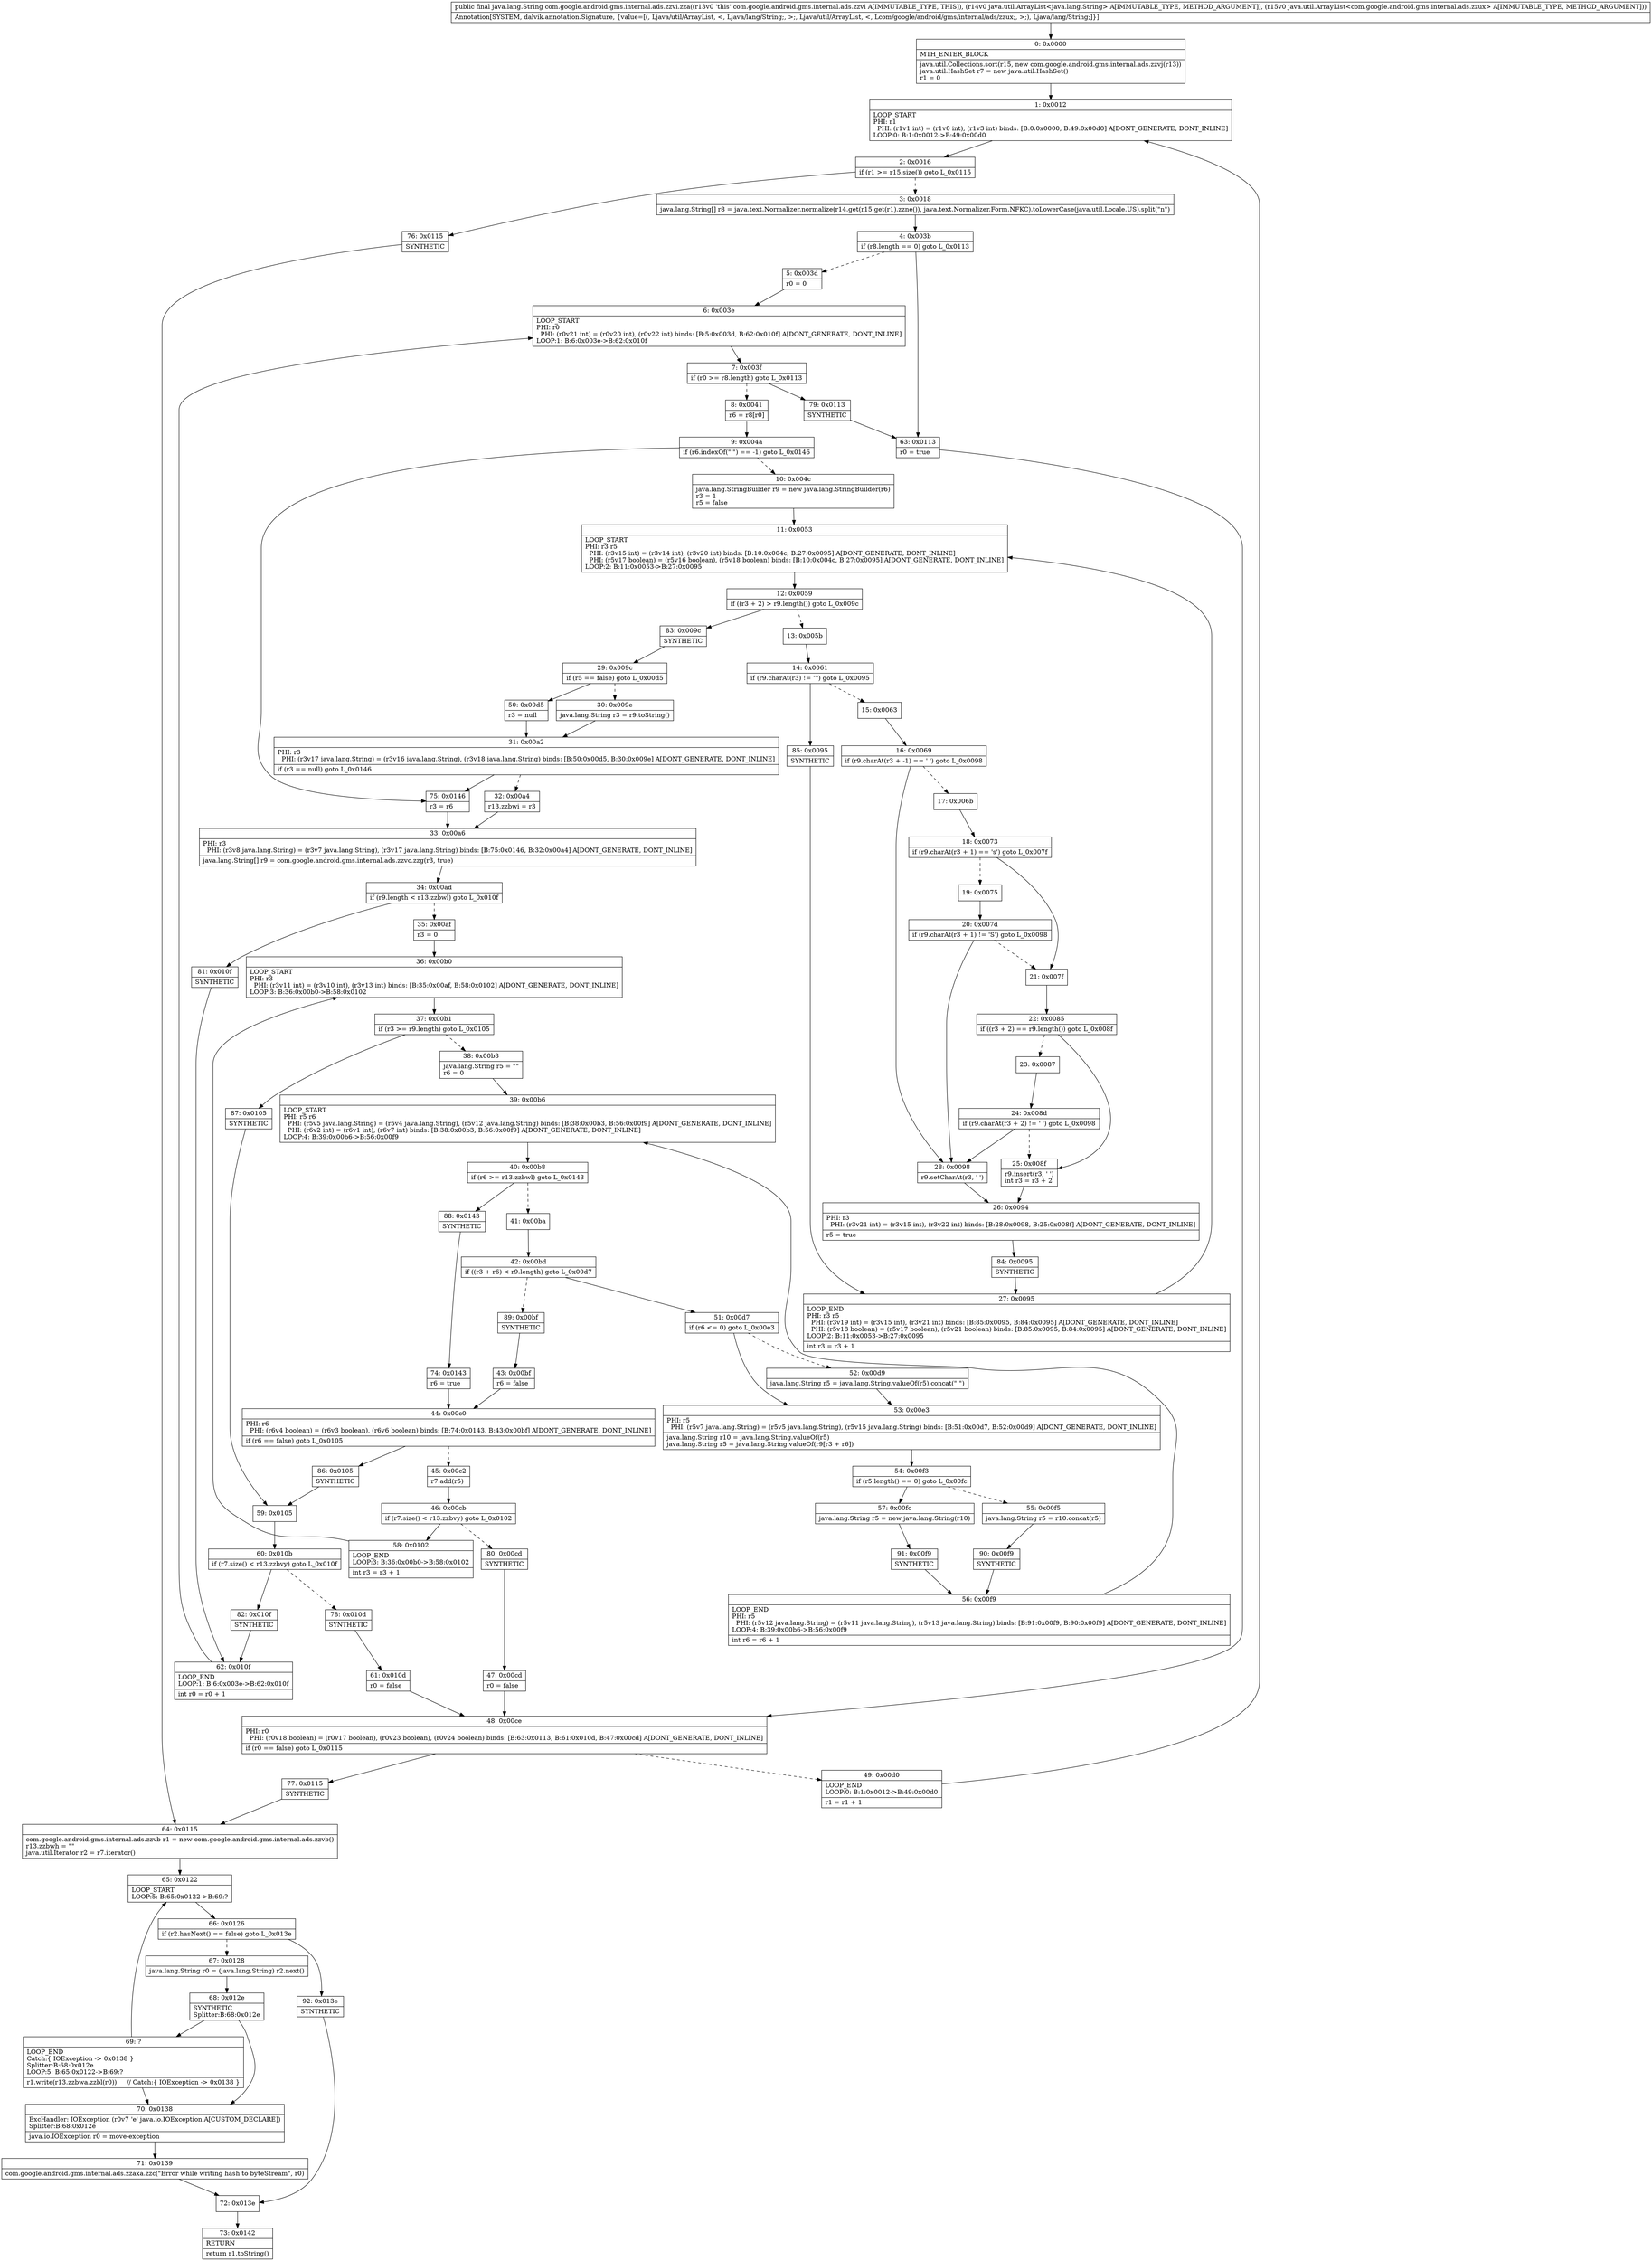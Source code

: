 digraph "CFG forcom.google.android.gms.internal.ads.zzvi.zza(Ljava\/util\/ArrayList;Ljava\/util\/ArrayList;)Ljava\/lang\/String;" {
Node_0 [shape=record,label="{0\:\ 0x0000|MTH_ENTER_BLOCK\l|java.util.Collections.sort(r15, new com.google.android.gms.internal.ads.zzvj(r13))\ljava.util.HashSet r7 = new java.util.HashSet()\lr1 = 0\l}"];
Node_1 [shape=record,label="{1\:\ 0x0012|LOOP_START\lPHI: r1 \l  PHI: (r1v1 int) = (r1v0 int), (r1v3 int) binds: [B:0:0x0000, B:49:0x00d0] A[DONT_GENERATE, DONT_INLINE]\lLOOP:0: B:1:0x0012\-\>B:49:0x00d0\l}"];
Node_2 [shape=record,label="{2\:\ 0x0016|if (r1 \>= r15.size()) goto L_0x0115\l}"];
Node_3 [shape=record,label="{3\:\ 0x0018|java.lang.String[] r8 = java.text.Normalizer.normalize(r14.get(r15.get(r1).zzne()), java.text.Normalizer.Form.NFKC).toLowerCase(java.util.Locale.US).split(\"n\")\l}"];
Node_4 [shape=record,label="{4\:\ 0x003b|if (r8.length == 0) goto L_0x0113\l}"];
Node_5 [shape=record,label="{5\:\ 0x003d|r0 = 0\l}"];
Node_6 [shape=record,label="{6\:\ 0x003e|LOOP_START\lPHI: r0 \l  PHI: (r0v21 int) = (r0v20 int), (r0v22 int) binds: [B:5:0x003d, B:62:0x010f] A[DONT_GENERATE, DONT_INLINE]\lLOOP:1: B:6:0x003e\-\>B:62:0x010f\l}"];
Node_7 [shape=record,label="{7\:\ 0x003f|if (r0 \>= r8.length) goto L_0x0113\l}"];
Node_8 [shape=record,label="{8\:\ 0x0041|r6 = r8[r0]\l}"];
Node_9 [shape=record,label="{9\:\ 0x004a|if (r6.indexOf(\"'\") == \-1) goto L_0x0146\l}"];
Node_10 [shape=record,label="{10\:\ 0x004c|java.lang.StringBuilder r9 = new java.lang.StringBuilder(r6)\lr3 = 1\lr5 = false\l}"];
Node_11 [shape=record,label="{11\:\ 0x0053|LOOP_START\lPHI: r3 r5 \l  PHI: (r3v15 int) = (r3v14 int), (r3v20 int) binds: [B:10:0x004c, B:27:0x0095] A[DONT_GENERATE, DONT_INLINE]\l  PHI: (r5v17 boolean) = (r5v16 boolean), (r5v18 boolean) binds: [B:10:0x004c, B:27:0x0095] A[DONT_GENERATE, DONT_INLINE]\lLOOP:2: B:11:0x0053\-\>B:27:0x0095\l}"];
Node_12 [shape=record,label="{12\:\ 0x0059|if ((r3 + 2) \> r9.length()) goto L_0x009c\l}"];
Node_13 [shape=record,label="{13\:\ 0x005b}"];
Node_14 [shape=record,label="{14\:\ 0x0061|if (r9.charAt(r3) != ''') goto L_0x0095\l}"];
Node_15 [shape=record,label="{15\:\ 0x0063}"];
Node_16 [shape=record,label="{16\:\ 0x0069|if (r9.charAt(r3 + \-1) == ' ') goto L_0x0098\l}"];
Node_17 [shape=record,label="{17\:\ 0x006b}"];
Node_18 [shape=record,label="{18\:\ 0x0073|if (r9.charAt(r3 + 1) == 's') goto L_0x007f\l}"];
Node_19 [shape=record,label="{19\:\ 0x0075}"];
Node_20 [shape=record,label="{20\:\ 0x007d|if (r9.charAt(r3 + 1) != 'S') goto L_0x0098\l}"];
Node_21 [shape=record,label="{21\:\ 0x007f}"];
Node_22 [shape=record,label="{22\:\ 0x0085|if ((r3 + 2) == r9.length()) goto L_0x008f\l}"];
Node_23 [shape=record,label="{23\:\ 0x0087}"];
Node_24 [shape=record,label="{24\:\ 0x008d|if (r9.charAt(r3 + 2) != ' ') goto L_0x0098\l}"];
Node_25 [shape=record,label="{25\:\ 0x008f|r9.insert(r3, ' ')\lint r3 = r3 + 2\l}"];
Node_26 [shape=record,label="{26\:\ 0x0094|PHI: r3 \l  PHI: (r3v21 int) = (r3v15 int), (r3v22 int) binds: [B:28:0x0098, B:25:0x008f] A[DONT_GENERATE, DONT_INLINE]\l|r5 = true\l}"];
Node_27 [shape=record,label="{27\:\ 0x0095|LOOP_END\lPHI: r3 r5 \l  PHI: (r3v19 int) = (r3v15 int), (r3v21 int) binds: [B:85:0x0095, B:84:0x0095] A[DONT_GENERATE, DONT_INLINE]\l  PHI: (r5v18 boolean) = (r5v17 boolean), (r5v21 boolean) binds: [B:85:0x0095, B:84:0x0095] A[DONT_GENERATE, DONT_INLINE]\lLOOP:2: B:11:0x0053\-\>B:27:0x0095\l|int r3 = r3 + 1\l}"];
Node_28 [shape=record,label="{28\:\ 0x0098|r9.setCharAt(r3, ' ')\l}"];
Node_29 [shape=record,label="{29\:\ 0x009c|if (r5 == false) goto L_0x00d5\l}"];
Node_30 [shape=record,label="{30\:\ 0x009e|java.lang.String r3 = r9.toString()\l}"];
Node_31 [shape=record,label="{31\:\ 0x00a2|PHI: r3 \l  PHI: (r3v17 java.lang.String) = (r3v16 java.lang.String), (r3v18 java.lang.String) binds: [B:50:0x00d5, B:30:0x009e] A[DONT_GENERATE, DONT_INLINE]\l|if (r3 == null) goto L_0x0146\l}"];
Node_32 [shape=record,label="{32\:\ 0x00a4|r13.zzbwi = r3\l}"];
Node_33 [shape=record,label="{33\:\ 0x00a6|PHI: r3 \l  PHI: (r3v8 java.lang.String) = (r3v7 java.lang.String), (r3v17 java.lang.String) binds: [B:75:0x0146, B:32:0x00a4] A[DONT_GENERATE, DONT_INLINE]\l|java.lang.String[] r9 = com.google.android.gms.internal.ads.zzvc.zzg(r3, true)\l}"];
Node_34 [shape=record,label="{34\:\ 0x00ad|if (r9.length \< r13.zzbwl) goto L_0x010f\l}"];
Node_35 [shape=record,label="{35\:\ 0x00af|r3 = 0\l}"];
Node_36 [shape=record,label="{36\:\ 0x00b0|LOOP_START\lPHI: r3 \l  PHI: (r3v11 int) = (r3v10 int), (r3v13 int) binds: [B:35:0x00af, B:58:0x0102] A[DONT_GENERATE, DONT_INLINE]\lLOOP:3: B:36:0x00b0\-\>B:58:0x0102\l}"];
Node_37 [shape=record,label="{37\:\ 0x00b1|if (r3 \>= r9.length) goto L_0x0105\l}"];
Node_38 [shape=record,label="{38\:\ 0x00b3|java.lang.String r5 = \"\"\lr6 = 0\l}"];
Node_39 [shape=record,label="{39\:\ 0x00b6|LOOP_START\lPHI: r5 r6 \l  PHI: (r5v5 java.lang.String) = (r5v4 java.lang.String), (r5v12 java.lang.String) binds: [B:38:0x00b3, B:56:0x00f9] A[DONT_GENERATE, DONT_INLINE]\l  PHI: (r6v2 int) = (r6v1 int), (r6v7 int) binds: [B:38:0x00b3, B:56:0x00f9] A[DONT_GENERATE, DONT_INLINE]\lLOOP:4: B:39:0x00b6\-\>B:56:0x00f9\l}"];
Node_40 [shape=record,label="{40\:\ 0x00b8|if (r6 \>= r13.zzbwl) goto L_0x0143\l}"];
Node_41 [shape=record,label="{41\:\ 0x00ba}"];
Node_42 [shape=record,label="{42\:\ 0x00bd|if ((r3 + r6) \< r9.length) goto L_0x00d7\l}"];
Node_43 [shape=record,label="{43\:\ 0x00bf|r6 = false\l}"];
Node_44 [shape=record,label="{44\:\ 0x00c0|PHI: r6 \l  PHI: (r6v4 boolean) = (r6v3 boolean), (r6v6 boolean) binds: [B:74:0x0143, B:43:0x00bf] A[DONT_GENERATE, DONT_INLINE]\l|if (r6 == false) goto L_0x0105\l}"];
Node_45 [shape=record,label="{45\:\ 0x00c2|r7.add(r5)\l}"];
Node_46 [shape=record,label="{46\:\ 0x00cb|if (r7.size() \< r13.zzbvy) goto L_0x0102\l}"];
Node_47 [shape=record,label="{47\:\ 0x00cd|r0 = false\l}"];
Node_48 [shape=record,label="{48\:\ 0x00ce|PHI: r0 \l  PHI: (r0v18 boolean) = (r0v17 boolean), (r0v23 boolean), (r0v24 boolean) binds: [B:63:0x0113, B:61:0x010d, B:47:0x00cd] A[DONT_GENERATE, DONT_INLINE]\l|if (r0 == false) goto L_0x0115\l}"];
Node_49 [shape=record,label="{49\:\ 0x00d0|LOOP_END\lLOOP:0: B:1:0x0012\-\>B:49:0x00d0\l|r1 = r1 + 1\l}"];
Node_50 [shape=record,label="{50\:\ 0x00d5|r3 = null\l}"];
Node_51 [shape=record,label="{51\:\ 0x00d7|if (r6 \<= 0) goto L_0x00e3\l}"];
Node_52 [shape=record,label="{52\:\ 0x00d9|java.lang.String r5 = java.lang.String.valueOf(r5).concat(\" \")\l}"];
Node_53 [shape=record,label="{53\:\ 0x00e3|PHI: r5 \l  PHI: (r5v7 java.lang.String) = (r5v5 java.lang.String), (r5v15 java.lang.String) binds: [B:51:0x00d7, B:52:0x00d9] A[DONT_GENERATE, DONT_INLINE]\l|java.lang.String r10 = java.lang.String.valueOf(r5)\ljava.lang.String r5 = java.lang.String.valueOf(r9[r3 + r6])\l}"];
Node_54 [shape=record,label="{54\:\ 0x00f3|if (r5.length() == 0) goto L_0x00fc\l}"];
Node_55 [shape=record,label="{55\:\ 0x00f5|java.lang.String r5 = r10.concat(r5)\l}"];
Node_56 [shape=record,label="{56\:\ 0x00f9|LOOP_END\lPHI: r5 \l  PHI: (r5v12 java.lang.String) = (r5v11 java.lang.String), (r5v13 java.lang.String) binds: [B:91:0x00f9, B:90:0x00f9] A[DONT_GENERATE, DONT_INLINE]\lLOOP:4: B:39:0x00b6\-\>B:56:0x00f9\l|int r6 = r6 + 1\l}"];
Node_57 [shape=record,label="{57\:\ 0x00fc|java.lang.String r5 = new java.lang.String(r10)\l}"];
Node_58 [shape=record,label="{58\:\ 0x0102|LOOP_END\lLOOP:3: B:36:0x00b0\-\>B:58:0x0102\l|int r3 = r3 + 1\l}"];
Node_59 [shape=record,label="{59\:\ 0x0105}"];
Node_60 [shape=record,label="{60\:\ 0x010b|if (r7.size() \< r13.zzbvy) goto L_0x010f\l}"];
Node_61 [shape=record,label="{61\:\ 0x010d|r0 = false\l}"];
Node_62 [shape=record,label="{62\:\ 0x010f|LOOP_END\lLOOP:1: B:6:0x003e\-\>B:62:0x010f\l|int r0 = r0 + 1\l}"];
Node_63 [shape=record,label="{63\:\ 0x0113|r0 = true\l}"];
Node_64 [shape=record,label="{64\:\ 0x0115|com.google.android.gms.internal.ads.zzvb r1 = new com.google.android.gms.internal.ads.zzvb()\lr13.zzbwh = \"\"\ljava.util.Iterator r2 = r7.iterator()\l}"];
Node_65 [shape=record,label="{65\:\ 0x0122|LOOP_START\lLOOP:5: B:65:0x0122\-\>B:69:?\l}"];
Node_66 [shape=record,label="{66\:\ 0x0126|if (r2.hasNext() == false) goto L_0x013e\l}"];
Node_67 [shape=record,label="{67\:\ 0x0128|java.lang.String r0 = (java.lang.String) r2.next()\l}"];
Node_68 [shape=record,label="{68\:\ 0x012e|SYNTHETIC\lSplitter:B:68:0x012e\l}"];
Node_69 [shape=record,label="{69\:\ ?|LOOP_END\lCatch:\{ IOException \-\> 0x0138 \}\lSplitter:B:68:0x012e\lLOOP:5: B:65:0x0122\-\>B:69:?\l|r1.write(r13.zzbwa.zzbl(r0))     \/\/ Catch:\{ IOException \-\> 0x0138 \}\l}"];
Node_70 [shape=record,label="{70\:\ 0x0138|ExcHandler: IOException (r0v7 'e' java.io.IOException A[CUSTOM_DECLARE])\lSplitter:B:68:0x012e\l|java.io.IOException r0 = move\-exception\l}"];
Node_71 [shape=record,label="{71\:\ 0x0139|com.google.android.gms.internal.ads.zzaxa.zzc(\"Error while writing hash to byteStream\", r0)\l}"];
Node_72 [shape=record,label="{72\:\ 0x013e}"];
Node_73 [shape=record,label="{73\:\ 0x0142|RETURN\l|return r1.toString()\l}"];
Node_74 [shape=record,label="{74\:\ 0x0143|r6 = true\l}"];
Node_75 [shape=record,label="{75\:\ 0x0146|r3 = r6\l}"];
Node_76 [shape=record,label="{76\:\ 0x0115|SYNTHETIC\l}"];
Node_77 [shape=record,label="{77\:\ 0x0115|SYNTHETIC\l}"];
Node_78 [shape=record,label="{78\:\ 0x010d|SYNTHETIC\l}"];
Node_79 [shape=record,label="{79\:\ 0x0113|SYNTHETIC\l}"];
Node_80 [shape=record,label="{80\:\ 0x00cd|SYNTHETIC\l}"];
Node_81 [shape=record,label="{81\:\ 0x010f|SYNTHETIC\l}"];
Node_82 [shape=record,label="{82\:\ 0x010f|SYNTHETIC\l}"];
Node_83 [shape=record,label="{83\:\ 0x009c|SYNTHETIC\l}"];
Node_84 [shape=record,label="{84\:\ 0x0095|SYNTHETIC\l}"];
Node_85 [shape=record,label="{85\:\ 0x0095|SYNTHETIC\l}"];
Node_86 [shape=record,label="{86\:\ 0x0105|SYNTHETIC\l}"];
Node_87 [shape=record,label="{87\:\ 0x0105|SYNTHETIC\l}"];
Node_88 [shape=record,label="{88\:\ 0x0143|SYNTHETIC\l}"];
Node_89 [shape=record,label="{89\:\ 0x00bf|SYNTHETIC\l}"];
Node_90 [shape=record,label="{90\:\ 0x00f9|SYNTHETIC\l}"];
Node_91 [shape=record,label="{91\:\ 0x00f9|SYNTHETIC\l}"];
Node_92 [shape=record,label="{92\:\ 0x013e|SYNTHETIC\l}"];
MethodNode[shape=record,label="{public final java.lang.String com.google.android.gms.internal.ads.zzvi.zza((r13v0 'this' com.google.android.gms.internal.ads.zzvi A[IMMUTABLE_TYPE, THIS]), (r14v0 java.util.ArrayList\<java.lang.String\> A[IMMUTABLE_TYPE, METHOD_ARGUMENT]), (r15v0 java.util.ArrayList\<com.google.android.gms.internal.ads.zzux\> A[IMMUTABLE_TYPE, METHOD_ARGUMENT]))  | Annotation[SYSTEM, dalvik.annotation.Signature, \{value=[(, Ljava\/util\/ArrayList, \<, Ljava\/lang\/String;, \>;, Ljava\/util\/ArrayList, \<, Lcom\/google\/android\/gms\/internal\/ads\/zzux;, \>;), Ljava\/lang\/String;]\}]\l}"];
MethodNode -> Node_0;
Node_0 -> Node_1;
Node_1 -> Node_2;
Node_2 -> Node_3[style=dashed];
Node_2 -> Node_76;
Node_3 -> Node_4;
Node_4 -> Node_5[style=dashed];
Node_4 -> Node_63;
Node_5 -> Node_6;
Node_6 -> Node_7;
Node_7 -> Node_8[style=dashed];
Node_7 -> Node_79;
Node_8 -> Node_9;
Node_9 -> Node_10[style=dashed];
Node_9 -> Node_75;
Node_10 -> Node_11;
Node_11 -> Node_12;
Node_12 -> Node_13[style=dashed];
Node_12 -> Node_83;
Node_13 -> Node_14;
Node_14 -> Node_15[style=dashed];
Node_14 -> Node_85;
Node_15 -> Node_16;
Node_16 -> Node_17[style=dashed];
Node_16 -> Node_28;
Node_17 -> Node_18;
Node_18 -> Node_19[style=dashed];
Node_18 -> Node_21;
Node_19 -> Node_20;
Node_20 -> Node_21[style=dashed];
Node_20 -> Node_28;
Node_21 -> Node_22;
Node_22 -> Node_23[style=dashed];
Node_22 -> Node_25;
Node_23 -> Node_24;
Node_24 -> Node_25[style=dashed];
Node_24 -> Node_28;
Node_25 -> Node_26;
Node_26 -> Node_84;
Node_27 -> Node_11;
Node_28 -> Node_26;
Node_29 -> Node_30[style=dashed];
Node_29 -> Node_50;
Node_30 -> Node_31;
Node_31 -> Node_32[style=dashed];
Node_31 -> Node_75;
Node_32 -> Node_33;
Node_33 -> Node_34;
Node_34 -> Node_35[style=dashed];
Node_34 -> Node_81;
Node_35 -> Node_36;
Node_36 -> Node_37;
Node_37 -> Node_38[style=dashed];
Node_37 -> Node_87;
Node_38 -> Node_39;
Node_39 -> Node_40;
Node_40 -> Node_41[style=dashed];
Node_40 -> Node_88;
Node_41 -> Node_42;
Node_42 -> Node_51;
Node_42 -> Node_89[style=dashed];
Node_43 -> Node_44;
Node_44 -> Node_45[style=dashed];
Node_44 -> Node_86;
Node_45 -> Node_46;
Node_46 -> Node_58;
Node_46 -> Node_80[style=dashed];
Node_47 -> Node_48;
Node_48 -> Node_49[style=dashed];
Node_48 -> Node_77;
Node_49 -> Node_1;
Node_50 -> Node_31;
Node_51 -> Node_52[style=dashed];
Node_51 -> Node_53;
Node_52 -> Node_53;
Node_53 -> Node_54;
Node_54 -> Node_55[style=dashed];
Node_54 -> Node_57;
Node_55 -> Node_90;
Node_56 -> Node_39;
Node_57 -> Node_91;
Node_58 -> Node_36;
Node_59 -> Node_60;
Node_60 -> Node_78[style=dashed];
Node_60 -> Node_82;
Node_61 -> Node_48;
Node_62 -> Node_6;
Node_63 -> Node_48;
Node_64 -> Node_65;
Node_65 -> Node_66;
Node_66 -> Node_67[style=dashed];
Node_66 -> Node_92;
Node_67 -> Node_68;
Node_68 -> Node_69;
Node_68 -> Node_70;
Node_69 -> Node_70;
Node_69 -> Node_65;
Node_70 -> Node_71;
Node_71 -> Node_72;
Node_72 -> Node_73;
Node_74 -> Node_44;
Node_75 -> Node_33;
Node_76 -> Node_64;
Node_77 -> Node_64;
Node_78 -> Node_61;
Node_79 -> Node_63;
Node_80 -> Node_47;
Node_81 -> Node_62;
Node_82 -> Node_62;
Node_83 -> Node_29;
Node_84 -> Node_27;
Node_85 -> Node_27;
Node_86 -> Node_59;
Node_87 -> Node_59;
Node_88 -> Node_74;
Node_89 -> Node_43;
Node_90 -> Node_56;
Node_91 -> Node_56;
Node_92 -> Node_72;
}

